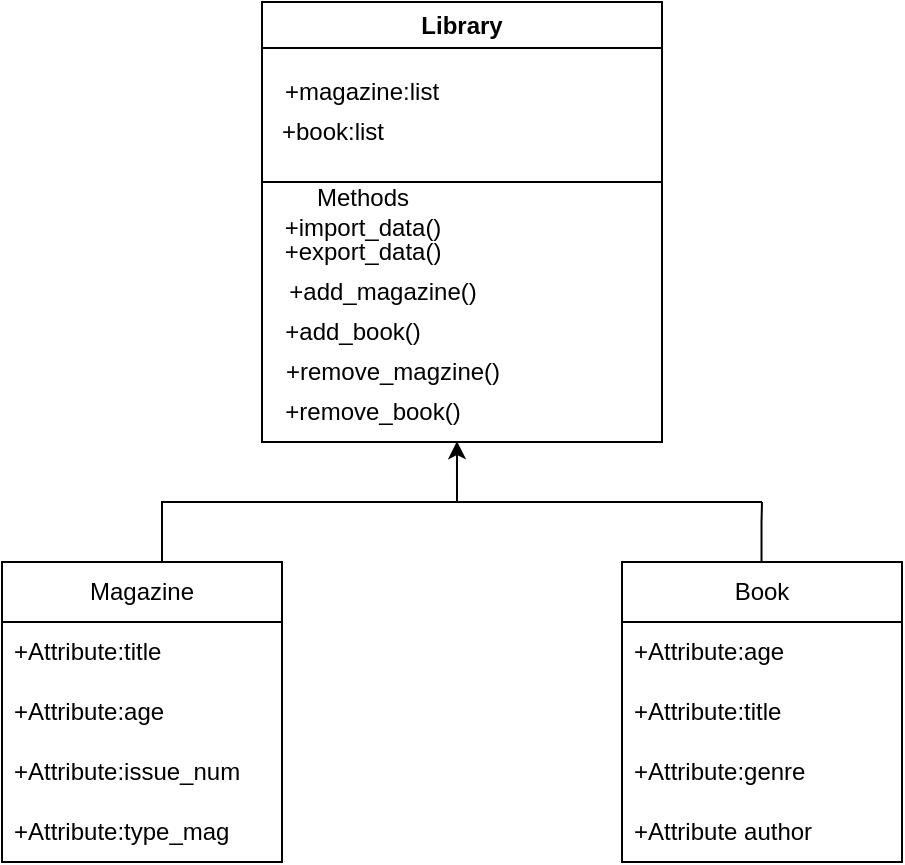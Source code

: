 <mxfile version="22.0.3" type="device">
  <diagram id="C5RBs43oDa-KdzZeNtuy" name="Page-1">
    <mxGraphModel dx="1195" dy="652" grid="1" gridSize="10" guides="1" tooltips="1" connect="1" arrows="1" fold="1" page="1" pageScale="1" pageWidth="827" pageHeight="1169" math="0" shadow="0">
      <root>
        <mxCell id="WIyWlLk6GJQsqaUBKTNV-0" />
        <mxCell id="WIyWlLk6GJQsqaUBKTNV-1" parent="WIyWlLk6GJQsqaUBKTNV-0" />
        <mxCell id="HnD8o6Pj7AEyhC-70qj5-0" value="Library" style="swimlane;whiteSpace=wrap;html=1;" vertex="1" parent="WIyWlLk6GJQsqaUBKTNV-1">
          <mxGeometry x="380" y="110" width="200" height="220" as="geometry" />
        </mxCell>
        <mxCell id="HnD8o6Pj7AEyhC-70qj5-2" value="+magazine:list" style="text;html=1;strokeColor=none;fillColor=none;align=center;verticalAlign=middle;whiteSpace=wrap;rounded=0;" vertex="1" parent="HnD8o6Pj7AEyhC-70qj5-0">
          <mxGeometry x="20" y="30" width="60" height="30" as="geometry" />
        </mxCell>
        <mxCell id="HnD8o6Pj7AEyhC-70qj5-3" value="+book:list" style="text;html=1;align=center;verticalAlign=middle;resizable=0;points=[];autosize=1;strokeColor=none;fillColor=none;" vertex="1" parent="HnD8o6Pj7AEyhC-70qj5-0">
          <mxGeometry x="-5" y="50" width="80" height="30" as="geometry" />
        </mxCell>
        <mxCell id="HnD8o6Pj7AEyhC-70qj5-4" value="" style="endArrow=none;html=1;rounded=0;" edge="1" parent="HnD8o6Pj7AEyhC-70qj5-0">
          <mxGeometry width="50" height="50" relative="1" as="geometry">
            <mxPoint y="90" as="sourcePoint" />
            <mxPoint x="200" y="90" as="targetPoint" />
            <Array as="points">
              <mxPoint x="74" y="90" />
            </Array>
          </mxGeometry>
        </mxCell>
        <mxCell id="HnD8o6Pj7AEyhC-70qj5-5" value="&lt;div&gt;Methods&lt;br&gt;&lt;/div&gt;&lt;div&gt;+import_data()&lt;/div&gt;" style="text;html=1;align=center;verticalAlign=middle;resizable=0;points=[];autosize=1;strokeColor=none;fillColor=none;" vertex="1" parent="HnD8o6Pj7AEyhC-70qj5-0">
          <mxGeometry y="85" width="100" height="40" as="geometry" />
        </mxCell>
        <mxCell id="HnD8o6Pj7AEyhC-70qj5-6" value="+export_data()" style="text;html=1;align=center;verticalAlign=middle;resizable=0;points=[];autosize=1;strokeColor=none;fillColor=none;" vertex="1" parent="HnD8o6Pj7AEyhC-70qj5-0">
          <mxGeometry y="110" width="100" height="30" as="geometry" />
        </mxCell>
        <mxCell id="HnD8o6Pj7AEyhC-70qj5-7" value="+add_magazine()" style="text;html=1;align=center;verticalAlign=middle;resizable=0;points=[];autosize=1;strokeColor=none;fillColor=none;" vertex="1" parent="HnD8o6Pj7AEyhC-70qj5-0">
          <mxGeometry y="130" width="120" height="30" as="geometry" />
        </mxCell>
        <mxCell id="HnD8o6Pj7AEyhC-70qj5-8" value="+add_book()" style="text;html=1;align=center;verticalAlign=middle;resizable=0;points=[];autosize=1;strokeColor=none;fillColor=none;" vertex="1" parent="HnD8o6Pj7AEyhC-70qj5-0">
          <mxGeometry y="150" width="90" height="30" as="geometry" />
        </mxCell>
        <mxCell id="HnD8o6Pj7AEyhC-70qj5-9" value="+remove_magzine()" style="text;html=1;align=center;verticalAlign=middle;resizable=0;points=[];autosize=1;strokeColor=none;fillColor=none;" vertex="1" parent="HnD8o6Pj7AEyhC-70qj5-0">
          <mxGeometry y="170" width="130" height="30" as="geometry" />
        </mxCell>
        <mxCell id="HnD8o6Pj7AEyhC-70qj5-10" value="+remove_book()" style="text;html=1;align=center;verticalAlign=middle;resizable=0;points=[];autosize=1;strokeColor=none;fillColor=none;" vertex="1" parent="HnD8o6Pj7AEyhC-70qj5-0">
          <mxGeometry y="190" width="110" height="30" as="geometry" />
        </mxCell>
        <mxCell id="HnD8o6Pj7AEyhC-70qj5-21" style="edgeStyle=orthogonalEdgeStyle;rounded=0;orthogonalLoop=1;jettySize=auto;html=1;entryX=0.729;entryY=0.986;entryDx=0;entryDy=0;entryPerimeter=0;" edge="1" parent="WIyWlLk6GJQsqaUBKTNV-1">
          <mxGeometry relative="1" as="geometry">
            <mxPoint x="330" y="390" as="sourcePoint" />
            <mxPoint x="477.48" y="329.58" as="targetPoint" />
            <Array as="points">
              <mxPoint x="330" y="360" />
              <mxPoint x="478" y="360" />
            </Array>
          </mxGeometry>
        </mxCell>
        <mxCell id="HnD8o6Pj7AEyhC-70qj5-11" value="Magazine" style="swimlane;fontStyle=0;childLayout=stackLayout;horizontal=1;startSize=30;horizontalStack=0;resizeParent=1;resizeParentMax=0;resizeLast=0;collapsible=1;marginBottom=0;whiteSpace=wrap;html=1;" vertex="1" parent="WIyWlLk6GJQsqaUBKTNV-1">
          <mxGeometry x="250" y="390" width="140" height="150" as="geometry" />
        </mxCell>
        <mxCell id="HnD8o6Pj7AEyhC-70qj5-12" value="+Attribute:title" style="text;strokeColor=none;fillColor=none;align=left;verticalAlign=middle;spacingLeft=4;spacingRight=4;overflow=hidden;points=[[0,0.5],[1,0.5]];portConstraint=eastwest;rotatable=0;whiteSpace=wrap;html=1;" vertex="1" parent="HnD8o6Pj7AEyhC-70qj5-11">
          <mxGeometry y="30" width="140" height="30" as="geometry" />
        </mxCell>
        <mxCell id="HnD8o6Pj7AEyhC-70qj5-27" value="+Attribute:age" style="text;strokeColor=none;fillColor=none;align=left;verticalAlign=middle;spacingLeft=4;spacingRight=4;overflow=hidden;points=[[0,0.5],[1,0.5]];portConstraint=eastwest;rotatable=0;whiteSpace=wrap;html=1;" vertex="1" parent="HnD8o6Pj7AEyhC-70qj5-11">
          <mxGeometry y="60" width="140" height="30" as="geometry" />
        </mxCell>
        <mxCell id="HnD8o6Pj7AEyhC-70qj5-14" value="+Attribute:issue_num" style="text;strokeColor=none;fillColor=none;align=left;verticalAlign=middle;spacingLeft=4;spacingRight=4;overflow=hidden;points=[[0,0.5],[1,0.5]];portConstraint=eastwest;rotatable=0;whiteSpace=wrap;html=1;" vertex="1" parent="HnD8o6Pj7AEyhC-70qj5-11">
          <mxGeometry y="90" width="140" height="30" as="geometry" />
        </mxCell>
        <mxCell id="HnD8o6Pj7AEyhC-70qj5-13" value="+Attribute:type_mag" style="text;strokeColor=none;fillColor=none;align=left;verticalAlign=middle;spacingLeft=4;spacingRight=4;overflow=hidden;points=[[0,0.5],[1,0.5]];portConstraint=eastwest;rotatable=0;whiteSpace=wrap;html=1;" vertex="1" parent="HnD8o6Pj7AEyhC-70qj5-11">
          <mxGeometry y="120" width="140" height="30" as="geometry" />
        </mxCell>
        <mxCell id="HnD8o6Pj7AEyhC-70qj5-15" value="Book" style="swimlane;fontStyle=0;childLayout=stackLayout;horizontal=1;startSize=30;horizontalStack=0;resizeParent=1;resizeParentMax=0;resizeLast=0;collapsible=1;marginBottom=0;whiteSpace=wrap;html=1;" vertex="1" parent="WIyWlLk6GJQsqaUBKTNV-1">
          <mxGeometry x="560" y="390" width="140" height="150" as="geometry" />
        </mxCell>
        <mxCell id="HnD8o6Pj7AEyhC-70qj5-16" value="+Attribute:age" style="text;strokeColor=none;fillColor=none;align=left;verticalAlign=middle;spacingLeft=4;spacingRight=4;overflow=hidden;points=[[0,0.5],[1,0.5]];portConstraint=eastwest;rotatable=0;whiteSpace=wrap;html=1;" vertex="1" parent="HnD8o6Pj7AEyhC-70qj5-15">
          <mxGeometry y="30" width="140" height="30" as="geometry" />
        </mxCell>
        <mxCell id="HnD8o6Pj7AEyhC-70qj5-17" value="+Attribute:title" style="text;strokeColor=none;fillColor=none;align=left;verticalAlign=middle;spacingLeft=4;spacingRight=4;overflow=hidden;points=[[0,0.5],[1,0.5]];portConstraint=eastwest;rotatable=0;whiteSpace=wrap;html=1;" vertex="1" parent="HnD8o6Pj7AEyhC-70qj5-15">
          <mxGeometry y="60" width="140" height="30" as="geometry" />
        </mxCell>
        <mxCell id="HnD8o6Pj7AEyhC-70qj5-29" value="+Attribute:genre" style="text;strokeColor=none;fillColor=none;align=left;verticalAlign=middle;spacingLeft=4;spacingRight=4;overflow=hidden;points=[[0,0.5],[1,0.5]];portConstraint=eastwest;rotatable=0;whiteSpace=wrap;html=1;" vertex="1" parent="HnD8o6Pj7AEyhC-70qj5-15">
          <mxGeometry y="90" width="140" height="30" as="geometry" />
        </mxCell>
        <mxCell id="HnD8o6Pj7AEyhC-70qj5-30" value="+Attribute author" style="text;strokeColor=none;fillColor=none;align=left;verticalAlign=middle;spacingLeft=4;spacingRight=4;overflow=hidden;points=[[0,0.5],[1,0.5]];portConstraint=eastwest;rotatable=0;whiteSpace=wrap;html=1;" vertex="1" parent="HnD8o6Pj7AEyhC-70qj5-15">
          <mxGeometry y="120" width="140" height="30" as="geometry" />
        </mxCell>
        <mxCell id="HnD8o6Pj7AEyhC-70qj5-23" value="" style="endArrow=none;html=1;rounded=0;" edge="1" parent="WIyWlLk6GJQsqaUBKTNV-1">
          <mxGeometry width="50" height="50" relative="1" as="geometry">
            <mxPoint x="470" y="360" as="sourcePoint" />
            <mxPoint x="630" y="360" as="targetPoint" />
          </mxGeometry>
        </mxCell>
        <mxCell id="HnD8o6Pj7AEyhC-70qj5-26" value="" style="endArrow=none;html=1;rounded=0;" edge="1" parent="WIyWlLk6GJQsqaUBKTNV-1">
          <mxGeometry width="50" height="50" relative="1" as="geometry">
            <mxPoint x="629.76" y="390" as="sourcePoint" />
            <mxPoint x="630" y="360" as="targetPoint" />
            <Array as="points">
              <mxPoint x="629.76" y="370" />
            </Array>
          </mxGeometry>
        </mxCell>
      </root>
    </mxGraphModel>
  </diagram>
</mxfile>
